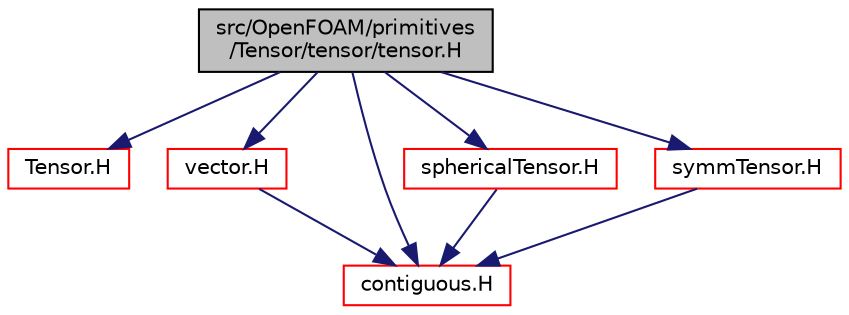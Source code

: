digraph "src/OpenFOAM/primitives/Tensor/tensor/tensor.H"
{
  bgcolor="transparent";
  edge [fontname="Helvetica",fontsize="10",labelfontname="Helvetica",labelfontsize="10"];
  node [fontname="Helvetica",fontsize="10",shape=record];
  Node1 [label="src/OpenFOAM/primitives\l/Tensor/tensor/tensor.H",height=0.2,width=0.4,color="black", fillcolor="grey75", style="filled", fontcolor="black"];
  Node1 -> Node2 [color="midnightblue",fontsize="10",style="solid",fontname="Helvetica"];
  Node2 [label="Tensor.H",height=0.2,width=0.4,color="red",URL="$a09166.html"];
  Node1 -> Node3 [color="midnightblue",fontsize="10",style="solid",fontname="Helvetica"];
  Node3 [label="vector.H",height=0.2,width=0.4,color="red",URL="$a09196.html"];
  Node3 -> Node4 [color="midnightblue",fontsize="10",style="solid",fontname="Helvetica"];
  Node4 [label="contiguous.H",height=0.2,width=0.4,color="red",URL="$a08949.html",tooltip="Template function to specify if the data of a type are contiguous. "];
  Node1 -> Node5 [color="midnightblue",fontsize="10",style="solid",fontname="Helvetica"];
  Node5 [label="sphericalTensor.H",height=0.2,width=0.4,color="red",URL="$a09101.html"];
  Node5 -> Node4 [color="midnightblue",fontsize="10",style="solid",fontname="Helvetica"];
  Node1 -> Node6 [color="midnightblue",fontsize="10",style="solid",fontname="Helvetica"];
  Node6 [label="symmTensor.H",height=0.2,width=0.4,color="red",URL="$a09150.html"];
  Node6 -> Node4 [color="midnightblue",fontsize="10",style="solid",fontname="Helvetica"];
  Node1 -> Node4 [color="midnightblue",fontsize="10",style="solid",fontname="Helvetica"];
}
